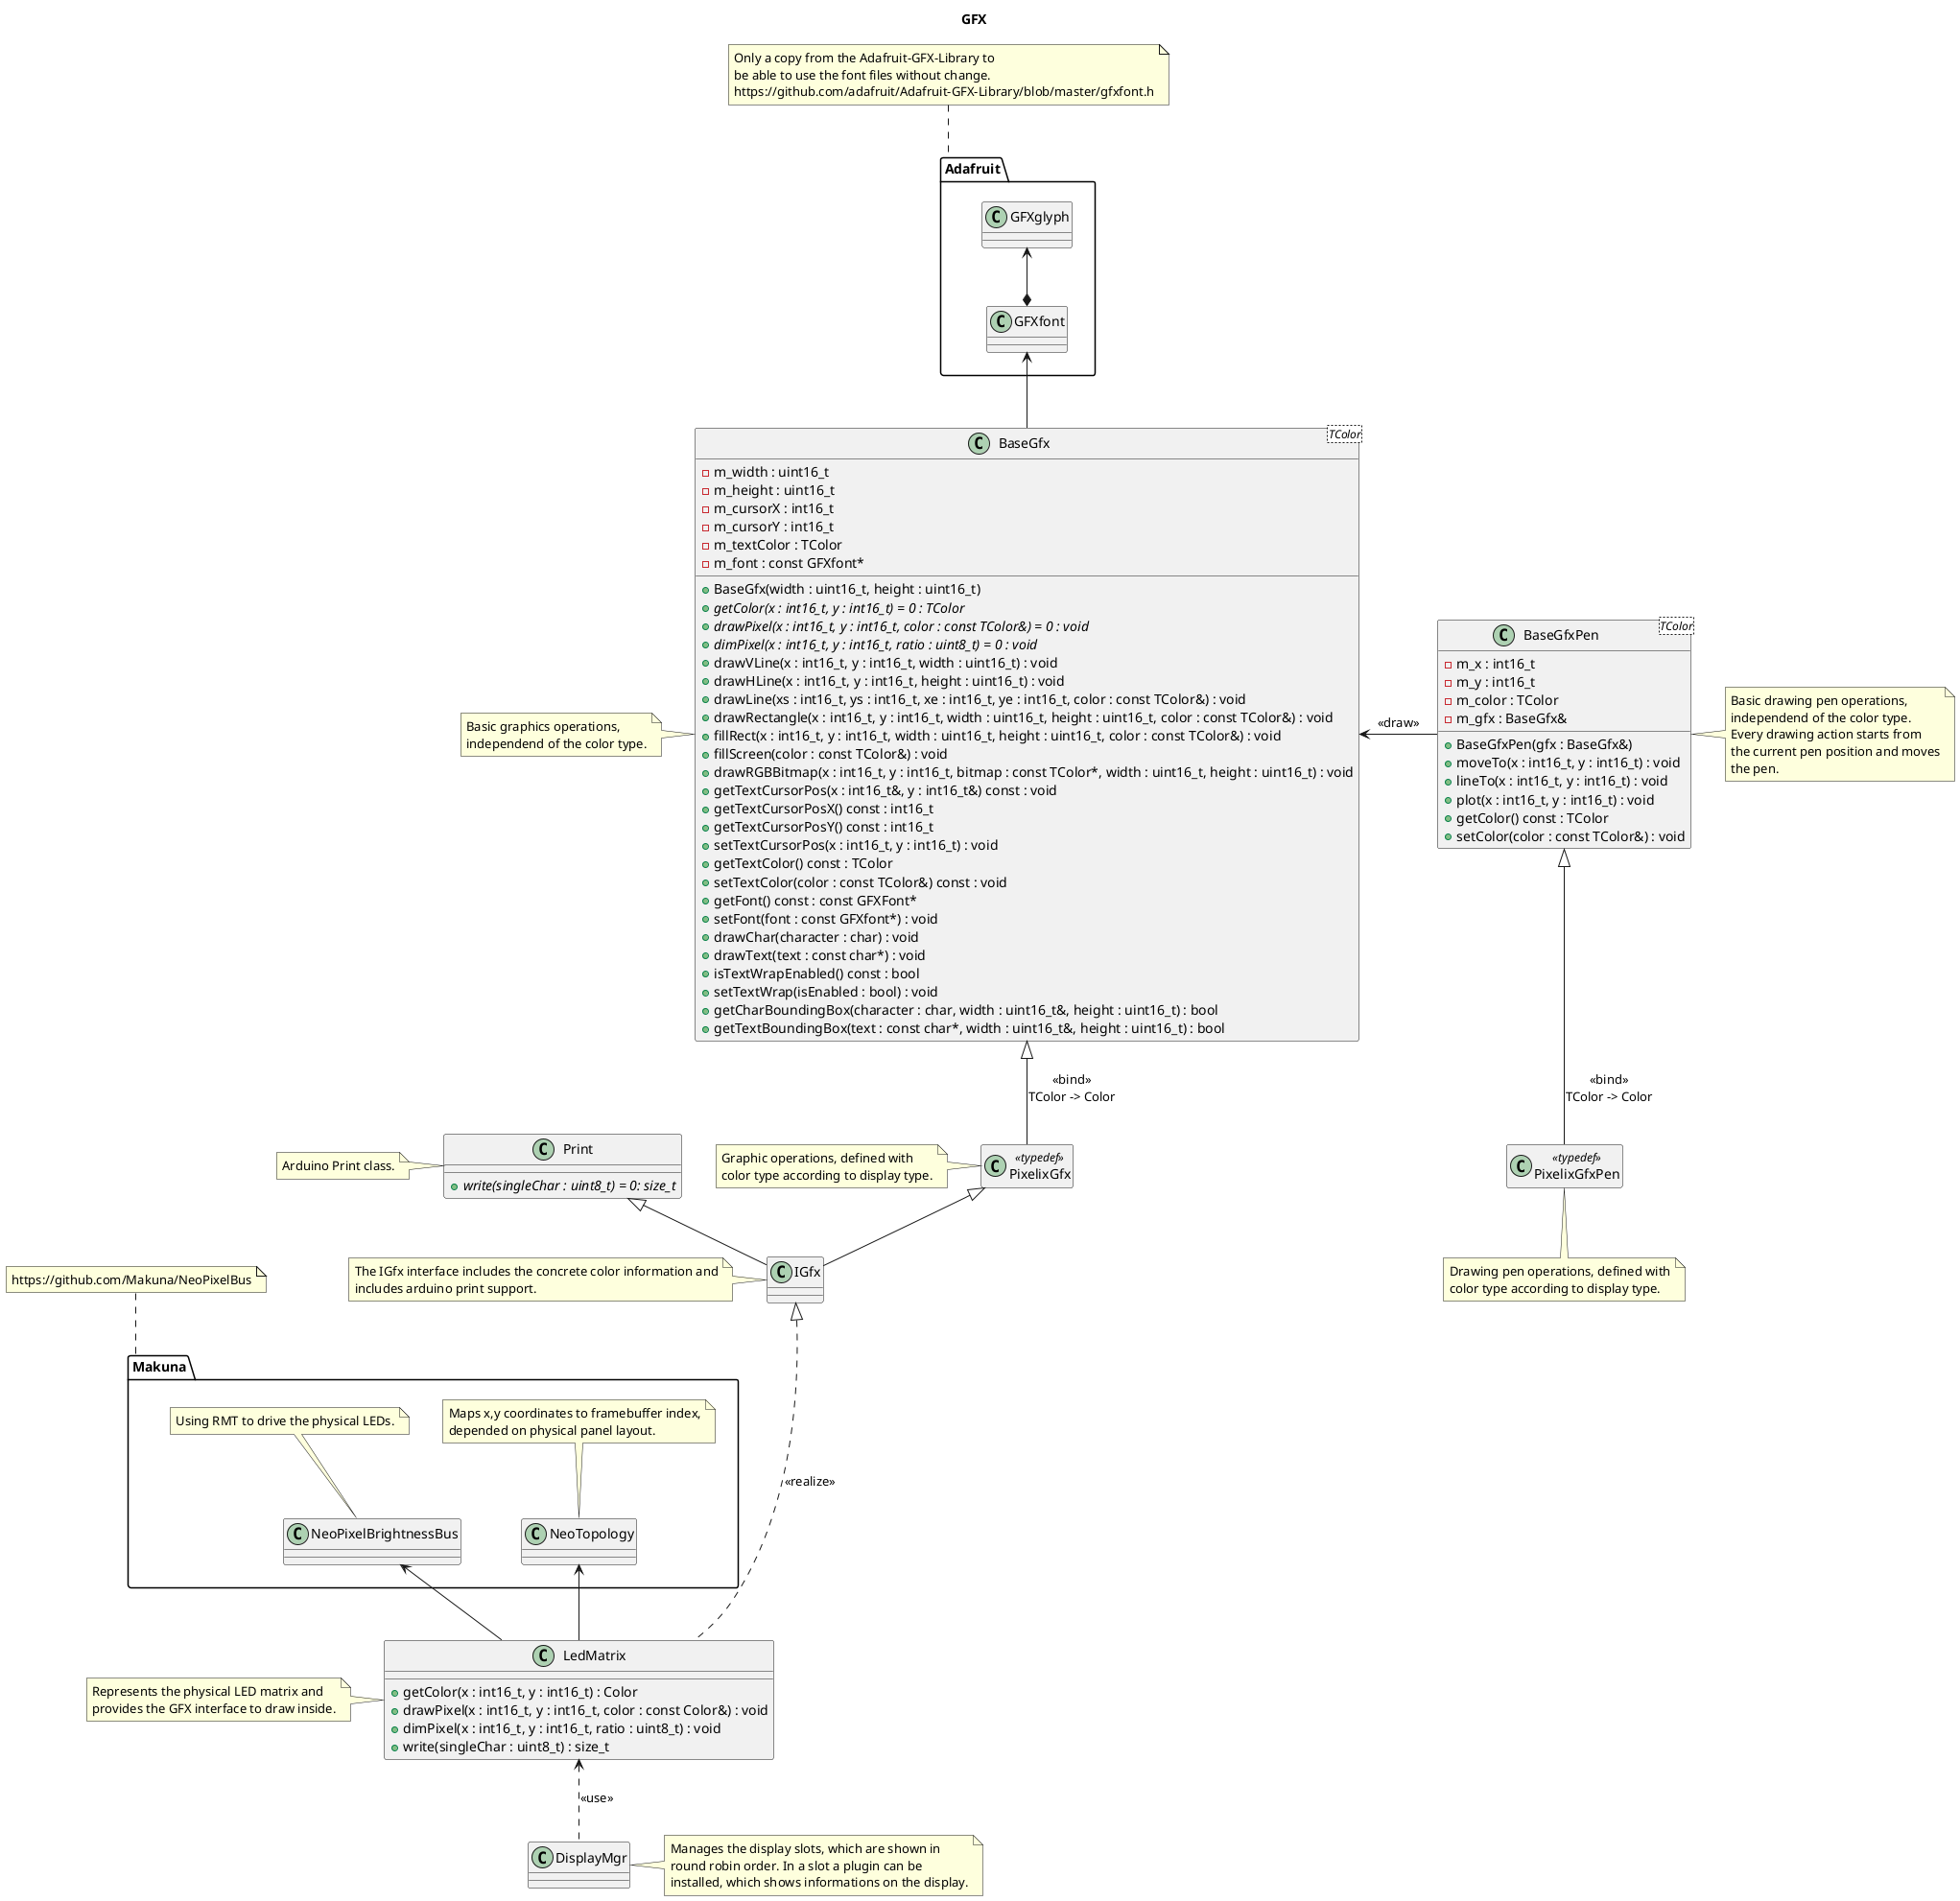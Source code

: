 @startuml

title GFX

package "Makuna" {
    class "NeoPixelBrightnessBus" as neoPixelBrightnessBus

    note top of neoPixelBrightnessBus
        Using RMT to drive the physical LEDs.
    end note

    class "NeoTopology" as neoTopology

    note top of neoTopology
        Maps x,y coordinates to framebuffer index,
        depended on physical panel layout.
    end note
}

note top of Makuna
    https://github.com/Makuna/NeoPixelBus
end note

package "Adafruit" {

    class "GFXglyph" as gfxGlyph
    class "GFXfont" as gfxFont

    gfxGlyph <--* gfxFont
}

note top of Adafruit
    Only a copy from the Adafruit-GFX-Library to
    be able to use the font files without change.
    https://github.com/adafruit/Adafruit-GFX-Library/blob/master/gfxfont.h
end note

class "BaseGfx<TColor>" as baseGfx {
    - m_width : uint16_t
    - m_height : uint16_t
    - m_cursorX : int16_t
    - m_cursorY : int16_t
    - m_textColor : TColor
    - m_font : const GFXfont*
    + BaseGfx(width : uint16_t, height : uint16_t)
    + {abstract} getColor(x : int16_t, y : int16_t) = 0 : TColor
    + {abstract} drawPixel(x : int16_t, y : int16_t, color : const TColor&) = 0 : void
    + {abstract} dimPixel(x : int16_t, y : int16_t, ratio : uint8_t) = 0 : void
    + drawVLine(x : int16_t, y : int16_t, width : uint16_t) : void
    + drawHLine(x : int16_t, y : int16_t, height : uint16_t) : void
    + drawLine(xs : int16_t, ys : int16_t, xe : int16_t, ye : int16_t, color : const TColor&) : void
    + drawRectangle(x : int16_t, y : int16_t, width : uint16_t, height : uint16_t, color : const TColor&) : void
    + fillRect(x : int16_t, y : int16_t, width : uint16_t, height : uint16_t, color : const TColor&) : void
    + fillScreen(color : const TColor&) : void
    + drawRGBBitmap(x : int16_t, y : int16_t, bitmap : const TColor*, width : uint16_t, height : uint16_t) : void
    + getTextCursorPos(x : int16_t&, y : int16_t&) const : void
    + getTextCursorPosX() const : int16_t
    + getTextCursorPosY() const : int16_t
    + setTextCursorPos(x : int16_t, y : int16_t) : void
    + getTextColor() const : TColor
    + setTextColor(color : const TColor&) const : void
    + getFont() const : const GFXFont*
    + setFont(font : const GFXfont*) : void
    + drawChar(character : char) : void
    + drawText(text : const char*) : void
    + isTextWrapEnabled() const : bool
    + setTextWrap(isEnabled : bool) : void
    + getCharBoundingBox(character : char, width : uint16_t&, height : uint16_t) : bool
    + getTextBoundingBox(text : const char*, width : uint16_t&, height : uint16_t) : bool
}

note left of baseGfx
    Basic graphics operations,
    independend of the color type.
end note

gfxFont <-- baseGfx

class "BaseGfxPen<TColor>" as baseGfxPen {
    - m_x : int16_t
    - m_y : int16_t
    - m_color : TColor
    - m_gfx : BaseGfx&
    + BaseGfxPen(gfx : BaseGfx&)
    + moveTo(x : int16_t, y : int16_t) : void
    + lineTo(x : int16_t, y : int16_t) : void
    + plot(x : int16_t, y : int16_t) : void
    + getColor() const : TColor
    + setColor(color : const TColor&) : void
}

note right of baseGfxPen
    Basic drawing pen operations,
    independend of the color type.
    Every drawing action starts from
    the current pen position and moves
    the pen.
end note

baseGfx <- baseGfxPen: <<draw>>

class PixelixGfx <<typedef>>
hide PixelixGfx members

note left of PixelixGfx
    Graphic operations, defined with
    color type according to display type.
end note

baseGfx <|-- PixelixGfx: <<bind>>\nTColor -> Color

class PixelixGfxPen <<typedef>>
hide PixelixGfxPen members

note bottom of PixelixGfxPen
    Drawing pen operations, defined with
    color type according to display type.
end note

baseGfxPen <|-- PixelixGfxPen: <<bind>>\nTColor -> Color

class "Print" as print {
    +{abstract} write(singleChar : uint8_t) = 0: size_t
}

note left of print
    Arduino Print class.
end note

class "IGfx" as igfx {
}

note left of igfx
    The IGfx interface includes the concrete color information and
    includes arduino print support.
end note

PixelixGfx <|-- igfx
print <|-- igfx

class "LedMatrix" as ledMatrix {
    + getColor(x : int16_t, y : int16_t) : Color
    + drawPixel(x : int16_t, y : int16_t, color : const Color&) : void
    + dimPixel(x : int16_t, y : int16_t, ratio : uint8_t) : void
    + write(singleChar : uint8_t) : size_t
}

note left of ledMatrix
    Represents the physical LED matrix and
    provides the GFX interface to draw inside.
end note

igfx <|.... ledMatrix: <<realize>>
neoPixelBrightnessBus <-- ledMatrix
neoTopology <-- ledMatrix

class "DisplayMgr" as displayMgr

note right of displayMgr
    Manages the display slots, which are shown in
    round robin order. In a slot a plugin can be
    installed, which shows informations on the display.
end note

ledMatrix <.. displayMgr: <<use>>

@enduml